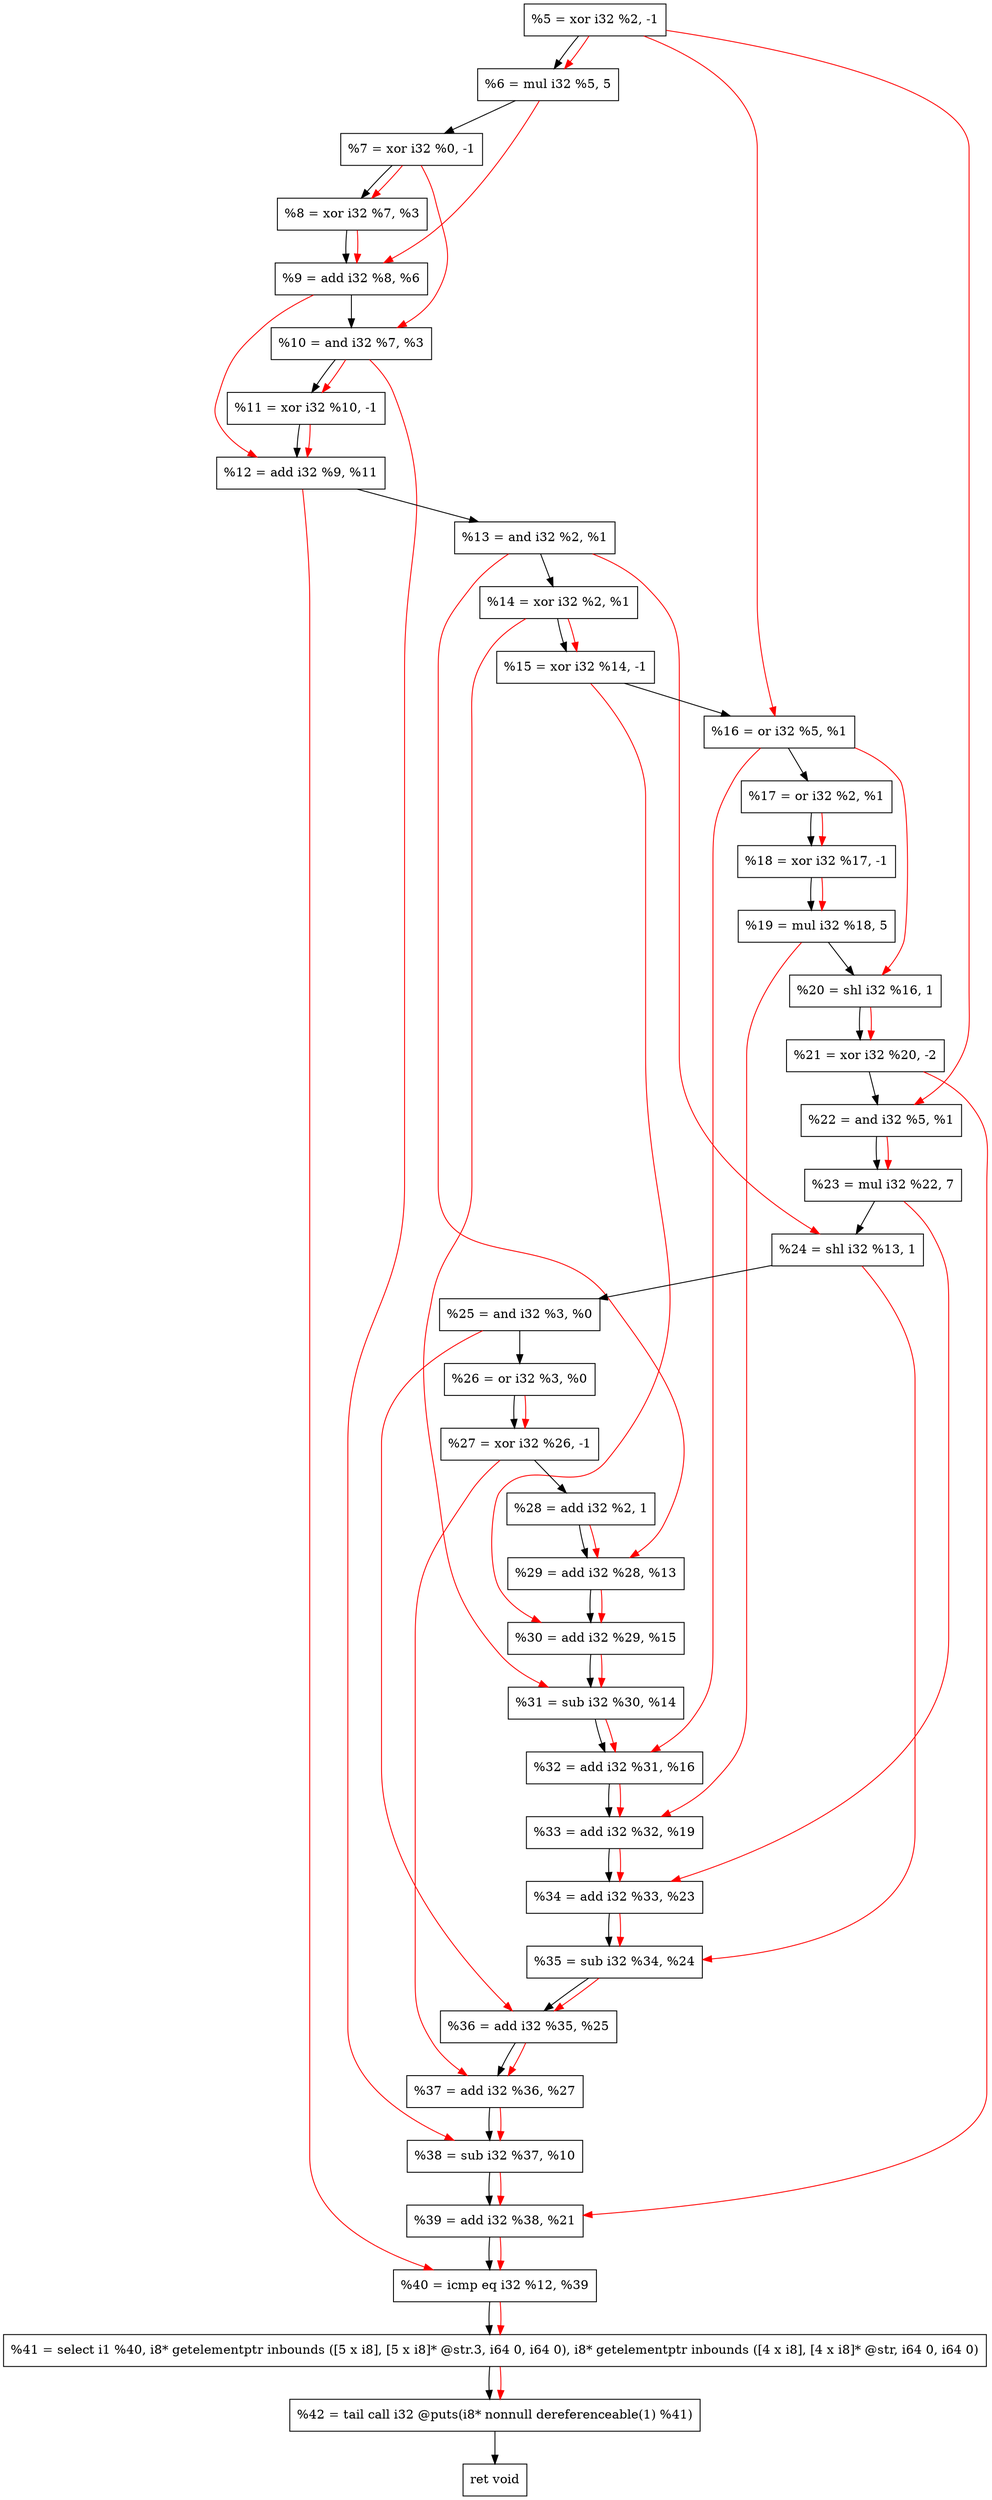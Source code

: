 digraph "DFG for'crackme' function" {
	Node0x2306060[shape=record, label="  %5 = xor i32 %2, -1"];
	Node0x2306100[shape=record, label="  %6 = mul i32 %5, 5"];
	Node0x2306170[shape=record, label="  %7 = xor i32 %0, -1"];
	Node0x23061e0[shape=record, label="  %8 = xor i32 %7, %3"];
	Node0x2306250[shape=record, label="  %9 = add i32 %8, %6"];
	Node0x23062c0[shape=record, label="  %10 = and i32 %7, %3"];
	Node0x2306330[shape=record, label="  %11 = xor i32 %10, -1"];
	Node0x23063a0[shape=record, label="  %12 = add i32 %9, %11"];
	Node0x2306410[shape=record, label="  %13 = and i32 %2, %1"];
	Node0x2306480[shape=record, label="  %14 = xor i32 %2, %1"];
	Node0x23064f0[shape=record, label="  %15 = xor i32 %14, -1"];
	Node0x2306560[shape=record, label="  %16 = or i32 %5, %1"];
	Node0x23065d0[shape=record, label="  %17 = or i32 %2, %1"];
	Node0x2306640[shape=record, label="  %18 = xor i32 %17, -1"];
	Node0x23066b0[shape=record, label="  %19 = mul i32 %18, 5"];
	Node0x2306750[shape=record, label="  %20 = shl i32 %16, 1"];
	Node0x23067f0[shape=record, label="  %21 = xor i32 %20, -2"];
	Node0x2306860[shape=record, label="  %22 = and i32 %5, %1"];
	Node0x2306900[shape=record, label="  %23 = mul i32 %22, 7"];
	Node0x2306970[shape=record, label="  %24 = shl i32 %13, 1"];
	Node0x23069e0[shape=record, label="  %25 = and i32 %3, %0"];
	Node0x2306a50[shape=record, label="  %26 = or i32 %3, %0"];
	Node0x2306ac0[shape=record, label="  %27 = xor i32 %26, -1"];
	Node0x2306b30[shape=record, label="  %28 = add i32 %2, 1"];
	Node0x2306ba0[shape=record, label="  %29 = add i32 %28, %13"];
	Node0x2306c10[shape=record, label="  %30 = add i32 %29, %15"];
	Node0x2306c80[shape=record, label="  %31 = sub i32 %30, %14"];
	Node0x2306cf0[shape=record, label="  %32 = add i32 %31, %16"];
	Node0x2306f70[shape=record, label="  %33 = add i32 %32, %19"];
	Node0x2306fe0[shape=record, label="  %34 = add i32 %33, %23"];
	Node0x2307050[shape=record, label="  %35 = sub i32 %34, %24"];
	Node0x23070c0[shape=record, label="  %36 = add i32 %35, %25"];
	Node0x2307130[shape=record, label="  %37 = add i32 %36, %27"];
	Node0x23071a0[shape=record, label="  %38 = sub i32 %37, %10"];
	Node0x2307210[shape=record, label="  %39 = add i32 %38, %21"];
	Node0x2307280[shape=record, label="  %40 = icmp eq i32 %12, %39"];
	Node0x22a6268[shape=record, label="  %41 = select i1 %40, i8* getelementptr inbounds ([5 x i8], [5 x i8]* @str.3, i64 0, i64 0), i8* getelementptr inbounds ([4 x i8], [4 x i8]* @str, i64 0, i64 0)"];
	Node0x2307720[shape=record, label="  %42 = tail call i32 @puts(i8* nonnull dereferenceable(1) %41)"];
	Node0x2307770[shape=record, label="  ret void"];
	Node0x2306060 -> Node0x2306100;
	Node0x2306100 -> Node0x2306170;
	Node0x2306170 -> Node0x23061e0;
	Node0x23061e0 -> Node0x2306250;
	Node0x2306250 -> Node0x23062c0;
	Node0x23062c0 -> Node0x2306330;
	Node0x2306330 -> Node0x23063a0;
	Node0x23063a0 -> Node0x2306410;
	Node0x2306410 -> Node0x2306480;
	Node0x2306480 -> Node0x23064f0;
	Node0x23064f0 -> Node0x2306560;
	Node0x2306560 -> Node0x23065d0;
	Node0x23065d0 -> Node0x2306640;
	Node0x2306640 -> Node0x23066b0;
	Node0x23066b0 -> Node0x2306750;
	Node0x2306750 -> Node0x23067f0;
	Node0x23067f0 -> Node0x2306860;
	Node0x2306860 -> Node0x2306900;
	Node0x2306900 -> Node0x2306970;
	Node0x2306970 -> Node0x23069e0;
	Node0x23069e0 -> Node0x2306a50;
	Node0x2306a50 -> Node0x2306ac0;
	Node0x2306ac0 -> Node0x2306b30;
	Node0x2306b30 -> Node0x2306ba0;
	Node0x2306ba0 -> Node0x2306c10;
	Node0x2306c10 -> Node0x2306c80;
	Node0x2306c80 -> Node0x2306cf0;
	Node0x2306cf0 -> Node0x2306f70;
	Node0x2306f70 -> Node0x2306fe0;
	Node0x2306fe0 -> Node0x2307050;
	Node0x2307050 -> Node0x23070c0;
	Node0x23070c0 -> Node0x2307130;
	Node0x2307130 -> Node0x23071a0;
	Node0x23071a0 -> Node0x2307210;
	Node0x2307210 -> Node0x2307280;
	Node0x2307280 -> Node0x22a6268;
	Node0x22a6268 -> Node0x2307720;
	Node0x2307720 -> Node0x2307770;
edge [color=red]
	Node0x2306060 -> Node0x2306100;
	Node0x2306170 -> Node0x23061e0;
	Node0x23061e0 -> Node0x2306250;
	Node0x2306100 -> Node0x2306250;
	Node0x2306170 -> Node0x23062c0;
	Node0x23062c0 -> Node0x2306330;
	Node0x2306250 -> Node0x23063a0;
	Node0x2306330 -> Node0x23063a0;
	Node0x2306480 -> Node0x23064f0;
	Node0x2306060 -> Node0x2306560;
	Node0x23065d0 -> Node0x2306640;
	Node0x2306640 -> Node0x23066b0;
	Node0x2306560 -> Node0x2306750;
	Node0x2306750 -> Node0x23067f0;
	Node0x2306060 -> Node0x2306860;
	Node0x2306860 -> Node0x2306900;
	Node0x2306410 -> Node0x2306970;
	Node0x2306a50 -> Node0x2306ac0;
	Node0x2306b30 -> Node0x2306ba0;
	Node0x2306410 -> Node0x2306ba0;
	Node0x2306ba0 -> Node0x2306c10;
	Node0x23064f0 -> Node0x2306c10;
	Node0x2306c10 -> Node0x2306c80;
	Node0x2306480 -> Node0x2306c80;
	Node0x2306c80 -> Node0x2306cf0;
	Node0x2306560 -> Node0x2306cf0;
	Node0x2306cf0 -> Node0x2306f70;
	Node0x23066b0 -> Node0x2306f70;
	Node0x2306f70 -> Node0x2306fe0;
	Node0x2306900 -> Node0x2306fe0;
	Node0x2306fe0 -> Node0x2307050;
	Node0x2306970 -> Node0x2307050;
	Node0x2307050 -> Node0x23070c0;
	Node0x23069e0 -> Node0x23070c0;
	Node0x23070c0 -> Node0x2307130;
	Node0x2306ac0 -> Node0x2307130;
	Node0x2307130 -> Node0x23071a0;
	Node0x23062c0 -> Node0x23071a0;
	Node0x23071a0 -> Node0x2307210;
	Node0x23067f0 -> Node0x2307210;
	Node0x23063a0 -> Node0x2307280;
	Node0x2307210 -> Node0x2307280;
	Node0x2307280 -> Node0x22a6268;
	Node0x22a6268 -> Node0x2307720;
}
